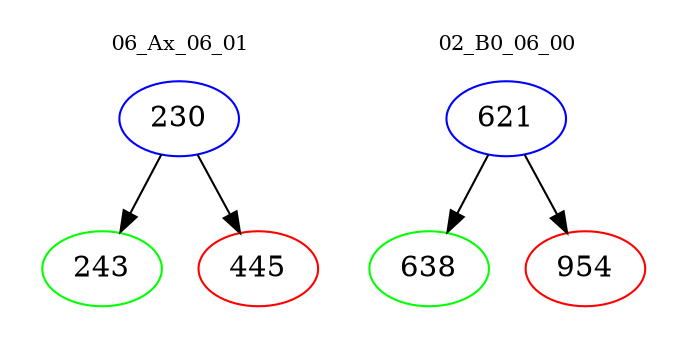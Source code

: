 digraph{
subgraph cluster_0 {
color = white
label = "06_Ax_06_01";
fontsize=10;
T0_230 [label="230", color="blue"]
T0_230 -> T0_243 [color="black"]
T0_243 [label="243", color="green"]
T0_230 -> T0_445 [color="black"]
T0_445 [label="445", color="red"]
}
subgraph cluster_1 {
color = white
label = "02_B0_06_00";
fontsize=10;
T1_621 [label="621", color="blue"]
T1_621 -> T1_638 [color="black"]
T1_638 [label="638", color="green"]
T1_621 -> T1_954 [color="black"]
T1_954 [label="954", color="red"]
}
}
